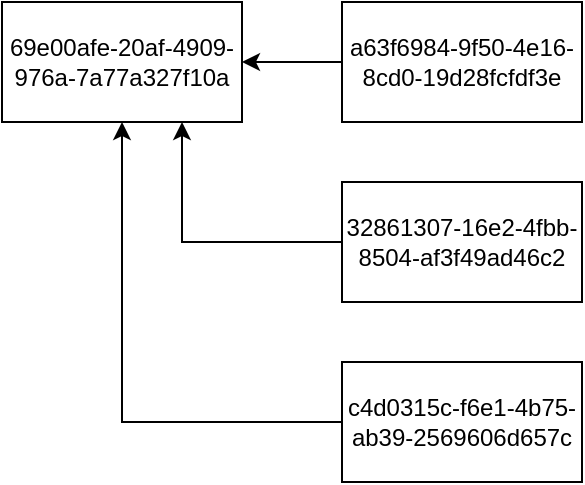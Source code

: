 <mxfile version="20.6.0" type="github">
  <diagram id="5UlCIdpNC4QQxkkB93B9" name="第 1 页">
    <mxGraphModel dx="1154" dy="739" grid="1" gridSize="10" guides="1" tooltips="1" connect="1" arrows="1" fold="1" page="1" pageScale="1" pageWidth="827" pageHeight="1169" math="0" shadow="0">
      <root>
        <mxCell id="0" />
        <mxCell id="1" parent="0" />
        <mxCell id="rv7XRUc5QI8uWNA1ESyG-1" value="69e00afe-20af-4909-976a-7a77a327f10a" style="rounded=0;whiteSpace=wrap;html=1;" vertex="1" parent="1">
          <mxGeometry x="80" y="40" width="120" height="60" as="geometry" />
        </mxCell>
        <mxCell id="rv7XRUc5QI8uWNA1ESyG-3" style="edgeStyle=orthogonalEdgeStyle;rounded=0;orthogonalLoop=1;jettySize=auto;html=1;exitX=0;exitY=0.5;exitDx=0;exitDy=0;entryX=1;entryY=0.5;entryDx=0;entryDy=0;" edge="1" parent="1" source="rv7XRUc5QI8uWNA1ESyG-2" target="rv7XRUc5QI8uWNA1ESyG-1">
          <mxGeometry relative="1" as="geometry" />
        </mxCell>
        <mxCell id="rv7XRUc5QI8uWNA1ESyG-2" value="a63f6984-9f50-4e16-8cd0-19d28fcfdf3e" style="rounded=0;whiteSpace=wrap;html=1;" vertex="1" parent="1">
          <mxGeometry x="250" y="40" width="120" height="60" as="geometry" />
        </mxCell>
        <mxCell id="rv7XRUc5QI8uWNA1ESyG-5" style="edgeStyle=orthogonalEdgeStyle;rounded=0;orthogonalLoop=1;jettySize=auto;html=1;exitX=0;exitY=0.5;exitDx=0;exitDy=0;entryX=0.75;entryY=1;entryDx=0;entryDy=0;" edge="1" parent="1" source="rv7XRUc5QI8uWNA1ESyG-4" target="rv7XRUc5QI8uWNA1ESyG-1">
          <mxGeometry relative="1" as="geometry" />
        </mxCell>
        <mxCell id="rv7XRUc5QI8uWNA1ESyG-4" value="32861307-16e2-4fbb-8504-af3f49ad46c2" style="rounded=0;whiteSpace=wrap;html=1;" vertex="1" parent="1">
          <mxGeometry x="250" y="130" width="120" height="60" as="geometry" />
        </mxCell>
        <mxCell id="rv7XRUc5QI8uWNA1ESyG-8" style="edgeStyle=orthogonalEdgeStyle;rounded=0;orthogonalLoop=1;jettySize=auto;html=1;exitX=0;exitY=0.5;exitDx=0;exitDy=0;entryX=0.5;entryY=1;entryDx=0;entryDy=0;" edge="1" parent="1" source="rv7XRUc5QI8uWNA1ESyG-6" target="rv7XRUc5QI8uWNA1ESyG-1">
          <mxGeometry relative="1" as="geometry" />
        </mxCell>
        <mxCell id="rv7XRUc5QI8uWNA1ESyG-6" value="c4d0315c-f6e1-4b75-ab39-2569606d657c" style="rounded=0;whiteSpace=wrap;html=1;" vertex="1" parent="1">
          <mxGeometry x="250" y="220" width="120" height="60" as="geometry" />
        </mxCell>
      </root>
    </mxGraphModel>
  </diagram>
</mxfile>
